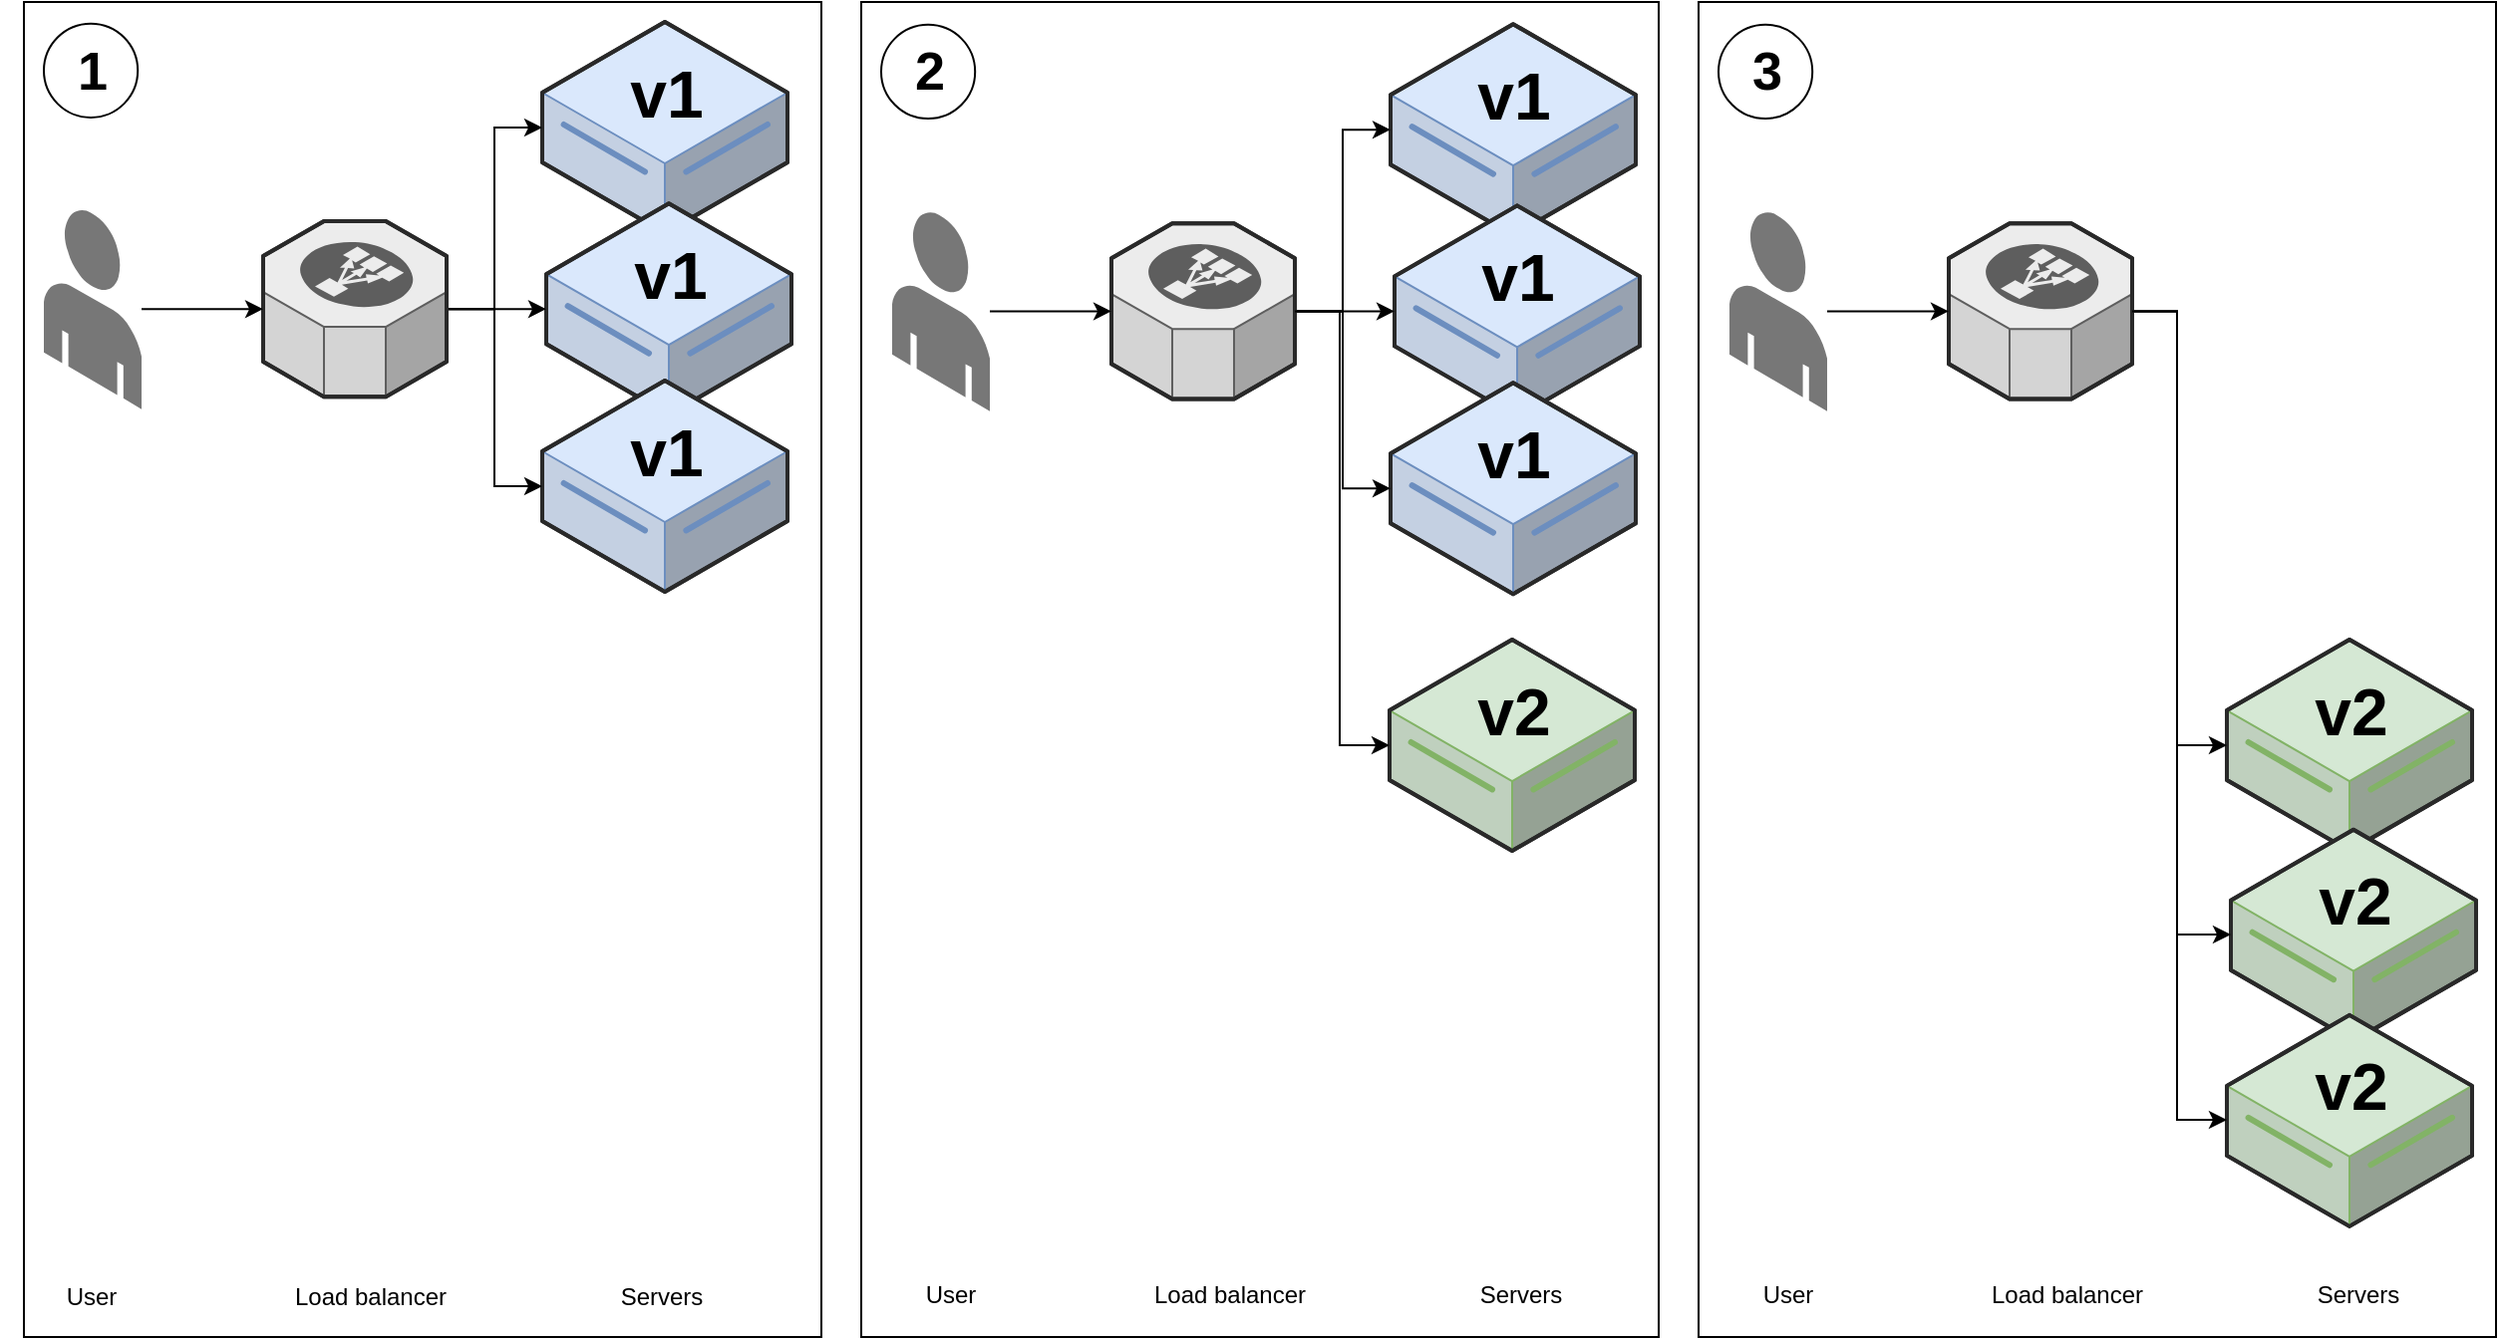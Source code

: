 <mxfile version="24.4.8" type="device">
  <diagram name="Page-1" id="-ZYCApN5Wwl5NKDxl_Fw">
    <mxGraphModel dx="1434" dy="795" grid="1" gridSize="10" guides="1" tooltips="1" connect="1" arrows="1" fold="1" page="1" pageScale="1" pageWidth="850" pageHeight="1100" math="0" shadow="0">
      <root>
        <mxCell id="0" />
        <mxCell id="1" parent="0" />
        <mxCell id="LBr9hsCO0pmCrkEfYy0i-32" value="" style="group" parent="1" vertex="1" connectable="0">
          <mxGeometry x="40" y="330" width="400" height="670" as="geometry" />
        </mxCell>
        <mxCell id="LBr9hsCO0pmCrkEfYy0i-30" value="" style="rounded=0;whiteSpace=wrap;html=1;fillColor=none;" parent="LBr9hsCO0pmCrkEfYy0i-32" vertex="1">
          <mxGeometry width="400" height="670" as="geometry" />
        </mxCell>
        <mxCell id="LBr9hsCO0pmCrkEfYy0i-31" value="1" style="ellipse;whiteSpace=wrap;html=1;aspect=fixed;fontSize=27;fontStyle=1;spacing=2;spacingLeft=2;spacingTop=1;" parent="LBr9hsCO0pmCrkEfYy0i-32" vertex="1">
          <mxGeometry x="10" y="10.881" width="47.103" height="47.103" as="geometry" />
        </mxCell>
        <mxCell id="LBr9hsCO0pmCrkEfYy0i-33" value="Servers" style="text;html=1;align=center;verticalAlign=middle;whiteSpace=wrap;rounded=0;" parent="LBr9hsCO0pmCrkEfYy0i-32" vertex="1">
          <mxGeometry x="290" y="634.999" width="60" height="29.92" as="geometry" />
        </mxCell>
        <mxCell id="LBr9hsCO0pmCrkEfYy0i-34" value="Load balancer" style="text;html=1;align=center;verticalAlign=middle;whiteSpace=wrap;rounded=0;" parent="LBr9hsCO0pmCrkEfYy0i-32" vertex="1">
          <mxGeometry x="129" y="635" width="90" height="29.92" as="geometry" />
        </mxCell>
        <mxCell id="LBr9hsCO0pmCrkEfYy0i-35" value="User" style="text;html=1;align=center;verticalAlign=middle;whiteSpace=wrap;rounded=0;" parent="LBr9hsCO0pmCrkEfYy0i-32" vertex="1">
          <mxGeometry x="-11.45" y="635" width="90" height="29.92" as="geometry" />
        </mxCell>
        <mxCell id="LBr9hsCO0pmCrkEfYy0i-1" value="&lt;div style=&quot;font-size: 8px;&quot;&gt;&lt;font style=&quot;font-size: 8px;&quot;&gt;&lt;br style=&quot;&quot;&gt;&lt;/font&gt;&lt;/div&gt;v1" style="verticalLabelPosition=middle;html=1;verticalAlign=top;strokeWidth=1;align=center;outlineConnect=0;dashed=0;outlineConnect=0;shape=mxgraph.aws3d.dataServer;strokeColor=#6c8ebf;aspect=fixed;fillColor=#dae8fc;labelPosition=center;fontStyle=1;fontSize=33;" parent="1" vertex="1">
          <mxGeometry x="300" y="340" width="123" height="106" as="geometry" />
        </mxCell>
        <mxCell id="LBr9hsCO0pmCrkEfYy0i-4" value="&lt;div style=&quot;font-size: 8px;&quot;&gt;&lt;font style=&quot;font-size: 8px;&quot;&gt;&lt;br style=&quot;&quot;&gt;&lt;/font&gt;&lt;/div&gt;v1" style="verticalLabelPosition=middle;html=1;verticalAlign=top;strokeWidth=1;align=center;outlineConnect=0;dashed=0;outlineConnect=0;shape=mxgraph.aws3d.dataServer;strokeColor=#6c8ebf;aspect=fixed;fillColor=#dae8fc;labelPosition=center;fontStyle=1;fontSize=33;" parent="1" vertex="1">
          <mxGeometry x="302" y="431.09" width="123" height="106" as="geometry" />
        </mxCell>
        <mxCell id="LBr9hsCO0pmCrkEfYy0i-5" value="&lt;div style=&quot;font-size: 8px;&quot;&gt;&lt;font style=&quot;font-size: 8px;&quot;&gt;&lt;br style=&quot;&quot;&gt;&lt;/font&gt;&lt;/div&gt;v1" style="verticalLabelPosition=middle;html=1;verticalAlign=top;strokeWidth=1;align=center;outlineConnect=0;dashed=0;outlineConnect=0;shape=mxgraph.aws3d.dataServer;strokeColor=#6c8ebf;aspect=fixed;fillColor=#dae8fc;labelPosition=center;fontStyle=1;fontSize=33;" parent="1" vertex="1">
          <mxGeometry x="300" y="520" width="123" height="106" as="geometry" />
        </mxCell>
        <mxCell id="LBr9hsCO0pmCrkEfYy0i-9" style="edgeStyle=orthogonalEdgeStyle;rounded=0;orthogonalLoop=1;jettySize=auto;html=1;" parent="1" source="LBr9hsCO0pmCrkEfYy0i-6" target="LBr9hsCO0pmCrkEfYy0i-1" edge="1">
          <mxGeometry relative="1" as="geometry" />
        </mxCell>
        <mxCell id="LBr9hsCO0pmCrkEfYy0i-10" style="edgeStyle=orthogonalEdgeStyle;rounded=0;orthogonalLoop=1;jettySize=auto;html=1;" parent="1" source="LBr9hsCO0pmCrkEfYy0i-6" target="LBr9hsCO0pmCrkEfYy0i-4" edge="1">
          <mxGeometry relative="1" as="geometry" />
        </mxCell>
        <mxCell id="LBr9hsCO0pmCrkEfYy0i-11" style="edgeStyle=orthogonalEdgeStyle;rounded=0;orthogonalLoop=1;jettySize=auto;html=1;" parent="1" source="LBr9hsCO0pmCrkEfYy0i-6" target="LBr9hsCO0pmCrkEfYy0i-5" edge="1">
          <mxGeometry relative="1" as="geometry" />
        </mxCell>
        <mxCell id="LBr9hsCO0pmCrkEfYy0i-6" value="" style="verticalLabelPosition=bottom;html=1;verticalAlign=top;strokeWidth=1;align=center;outlineConnect=0;dashed=0;outlineConnect=0;shape=mxgraph.aws3d.elasticLoadBalancing;fillColor=#ECECEC;strokeColor=#5E5E5E;aspect=fixed;" parent="1" vertex="1">
          <mxGeometry x="160" y="440.01" width="92" height="88.17" as="geometry" />
        </mxCell>
        <mxCell id="LBr9hsCO0pmCrkEfYy0i-8" style="edgeStyle=orthogonalEdgeStyle;rounded=0;orthogonalLoop=1;jettySize=auto;html=1;" parent="1" source="LBr9hsCO0pmCrkEfYy0i-7" target="LBr9hsCO0pmCrkEfYy0i-6" edge="1">
          <mxGeometry relative="1" as="geometry" />
        </mxCell>
        <mxCell id="LBr9hsCO0pmCrkEfYy0i-7" value="" style="verticalLabelPosition=bottom;html=1;verticalAlign=top;strokeWidth=1;align=center;outlineConnect=0;dashed=0;outlineConnect=0;shape=mxgraph.aws3d.end_user;strokeColor=none;fillColor=#777777;aspect=fixed;" parent="1" vertex="1">
          <mxGeometry x="50" y="433.86" width="49" height="100.46" as="geometry" />
        </mxCell>
        <mxCell id="LBr9hsCO0pmCrkEfYy0i-36" value="" style="group" parent="1" vertex="1" connectable="0">
          <mxGeometry x="460" y="330" width="400" height="670" as="geometry" />
        </mxCell>
        <mxCell id="LBr9hsCO0pmCrkEfYy0i-37" value="" style="rounded=0;whiteSpace=wrap;html=1;fillColor=none;" parent="LBr9hsCO0pmCrkEfYy0i-36" vertex="1">
          <mxGeometry width="400" height="670" as="geometry" />
        </mxCell>
        <mxCell id="LBr9hsCO0pmCrkEfYy0i-38" value="2" style="ellipse;whiteSpace=wrap;html=1;aspect=fixed;fontSize=27;fontStyle=1;spacing=2;spacingLeft=2;spacingTop=1;" parent="LBr9hsCO0pmCrkEfYy0i-36" vertex="1">
          <mxGeometry x="10" y="11.391" width="47.103" height="47.103" as="geometry" />
        </mxCell>
        <mxCell id="LBr9hsCO0pmCrkEfYy0i-39" value="Servers" style="text;html=1;align=center;verticalAlign=middle;whiteSpace=wrap;rounded=0;" parent="LBr9hsCO0pmCrkEfYy0i-36" vertex="1">
          <mxGeometry x="301.45" y="633.707" width="60" height="31.322" as="geometry" />
        </mxCell>
        <mxCell id="LBr9hsCO0pmCrkEfYy0i-40" value="Load balancer" style="text;html=1;align=center;verticalAlign=middle;whiteSpace=wrap;rounded=0;" parent="LBr9hsCO0pmCrkEfYy0i-36" vertex="1">
          <mxGeometry x="140.45" y="633.708" width="90" height="31.323" as="geometry" />
        </mxCell>
        <mxCell id="LBr9hsCO0pmCrkEfYy0i-41" value="User" style="text;html=1;align=center;verticalAlign=middle;whiteSpace=wrap;rounded=0;" parent="LBr9hsCO0pmCrkEfYy0i-36" vertex="1">
          <mxGeometry y="633.708" width="90" height="31.323" as="geometry" />
        </mxCell>
        <mxCell id="uBw3s3g_Egiud1kMh2EL-10" value="&lt;div style=&quot;font-size: 8px;&quot;&gt;&lt;font style=&quot;font-size: 8px;&quot;&gt;&lt;br style=&quot;&quot;&gt;&lt;/font&gt;&lt;/div&gt;v2" style="verticalLabelPosition=middle;html=1;verticalAlign=top;strokeWidth=1;align=center;outlineConnect=0;dashed=0;outlineConnect=0;shape=mxgraph.aws3d.dataServer;strokeColor=#82b366;aspect=fixed;fillColor=#d5e8d4;labelPosition=center;fontStyle=1;fontSize=33;" parent="LBr9hsCO0pmCrkEfYy0i-36" vertex="1">
          <mxGeometry x="265" y="320.004" width="123" height="106" as="geometry" />
        </mxCell>
        <mxCell id="uBw3s3g_Egiud1kMh2EL-13" value="&lt;div style=&quot;font-size: 8px;&quot;&gt;&lt;font style=&quot;font-size: 8px;&quot;&gt;&lt;br style=&quot;&quot;&gt;&lt;/font&gt;&lt;/div&gt;v1" style="verticalLabelPosition=middle;html=1;verticalAlign=top;strokeWidth=1;align=center;outlineConnect=0;dashed=0;outlineConnect=0;shape=mxgraph.aws3d.dataServer;strokeColor=#6c8ebf;aspect=fixed;fillColor=#dae8fc;labelPosition=center;fontStyle=1;fontSize=33;" parent="1" vertex="1">
          <mxGeometry x="725.5" y="341.1" width="123" height="106" as="geometry" />
        </mxCell>
        <mxCell id="uBw3s3g_Egiud1kMh2EL-14" value="&lt;div style=&quot;font-size: 8px;&quot;&gt;&lt;font style=&quot;font-size: 8px;&quot;&gt;&lt;br style=&quot;&quot;&gt;&lt;/font&gt;&lt;/div&gt;v1" style="verticalLabelPosition=middle;html=1;verticalAlign=top;strokeWidth=1;align=center;outlineConnect=0;dashed=0;outlineConnect=0;shape=mxgraph.aws3d.dataServer;strokeColor=#6c8ebf;aspect=fixed;fillColor=#dae8fc;labelPosition=center;fontStyle=1;fontSize=33;" parent="1" vertex="1">
          <mxGeometry x="727.5" y="432.19" width="123" height="106" as="geometry" />
        </mxCell>
        <mxCell id="uBw3s3g_Egiud1kMh2EL-15" value="&lt;div style=&quot;font-size: 8px;&quot;&gt;&lt;font style=&quot;font-size: 8px;&quot;&gt;&lt;br style=&quot;&quot;&gt;&lt;/font&gt;&lt;/div&gt;v1" style="verticalLabelPosition=middle;html=1;verticalAlign=top;strokeWidth=1;align=center;outlineConnect=0;dashed=0;outlineConnect=0;shape=mxgraph.aws3d.dataServer;strokeColor=#6c8ebf;aspect=fixed;fillColor=#dae8fc;labelPosition=center;fontStyle=1;fontSize=33;" parent="1" vertex="1">
          <mxGeometry x="725.5" y="521.1" width="123" height="106" as="geometry" />
        </mxCell>
        <mxCell id="uBw3s3g_Egiud1kMh2EL-16" style="edgeStyle=orthogonalEdgeStyle;rounded=0;orthogonalLoop=1;jettySize=auto;html=1;" parent="1" source="uBw3s3g_Egiud1kMh2EL-19" target="uBw3s3g_Egiud1kMh2EL-13" edge="1">
          <mxGeometry relative="1" as="geometry" />
        </mxCell>
        <mxCell id="uBw3s3g_Egiud1kMh2EL-17" style="edgeStyle=orthogonalEdgeStyle;rounded=0;orthogonalLoop=1;jettySize=auto;html=1;" parent="1" source="uBw3s3g_Egiud1kMh2EL-19" target="uBw3s3g_Egiud1kMh2EL-14" edge="1">
          <mxGeometry relative="1" as="geometry" />
        </mxCell>
        <mxCell id="uBw3s3g_Egiud1kMh2EL-18" style="edgeStyle=orthogonalEdgeStyle;rounded=0;orthogonalLoop=1;jettySize=auto;html=1;" parent="1" source="uBw3s3g_Egiud1kMh2EL-19" target="uBw3s3g_Egiud1kMh2EL-15" edge="1">
          <mxGeometry relative="1" as="geometry" />
        </mxCell>
        <mxCell id="uBw3s3g_Egiud1kMh2EL-19" value="" style="verticalLabelPosition=bottom;html=1;verticalAlign=top;strokeWidth=1;align=center;outlineConnect=0;dashed=0;outlineConnect=0;shape=mxgraph.aws3d.elasticLoadBalancing;fillColor=#ECECEC;strokeColor=#5E5E5E;aspect=fixed;" parent="1" vertex="1">
          <mxGeometry x="585.5" y="441.11" width="92" height="88.17" as="geometry" />
        </mxCell>
        <mxCell id="uBw3s3g_Egiud1kMh2EL-20" style="edgeStyle=orthogonalEdgeStyle;rounded=0;orthogonalLoop=1;jettySize=auto;html=1;" parent="1" source="uBw3s3g_Egiud1kMh2EL-21" target="uBw3s3g_Egiud1kMh2EL-19" edge="1">
          <mxGeometry relative="1" as="geometry" />
        </mxCell>
        <mxCell id="uBw3s3g_Egiud1kMh2EL-21" value="" style="verticalLabelPosition=bottom;html=1;verticalAlign=top;strokeWidth=1;align=center;outlineConnect=0;dashed=0;outlineConnect=0;shape=mxgraph.aws3d.end_user;strokeColor=none;fillColor=#777777;aspect=fixed;" parent="1" vertex="1">
          <mxGeometry x="475.5" y="434.96" width="49" height="100.46" as="geometry" />
        </mxCell>
        <mxCell id="uBw3s3g_Egiud1kMh2EL-23" style="edgeStyle=orthogonalEdgeStyle;rounded=0;orthogonalLoop=1;jettySize=auto;html=1;" parent="1" source="uBw3s3g_Egiud1kMh2EL-19" target="uBw3s3g_Egiud1kMh2EL-10" edge="1">
          <mxGeometry relative="1" as="geometry">
            <mxPoint x="679.5" y="485.201" as="sourcePoint" />
            <mxPoint x="727" y="703" as="targetPoint" />
            <Array as="points">
              <mxPoint x="700" y="485" />
              <mxPoint x="700" y="703" />
            </Array>
          </mxGeometry>
        </mxCell>
        <mxCell id="uBw3s3g_Egiud1kMh2EL-26" value="" style="group" parent="1" vertex="1" connectable="0">
          <mxGeometry x="880" y="330" width="400" height="670" as="geometry" />
        </mxCell>
        <mxCell id="uBw3s3g_Egiud1kMh2EL-27" value="" style="rounded=0;whiteSpace=wrap;html=1;fillColor=none;" parent="uBw3s3g_Egiud1kMh2EL-26" vertex="1">
          <mxGeometry width="400" height="670" as="geometry" />
        </mxCell>
        <mxCell id="uBw3s3g_Egiud1kMh2EL-28" value="3" style="ellipse;whiteSpace=wrap;html=1;aspect=fixed;fontSize=27;fontStyle=1;spacing=2;spacingLeft=2;spacingTop=1;" parent="uBw3s3g_Egiud1kMh2EL-26" vertex="1">
          <mxGeometry x="10" y="11.391" width="47.103" height="47.103" as="geometry" />
        </mxCell>
        <mxCell id="uBw3s3g_Egiud1kMh2EL-29" value="Servers" style="text;html=1;align=center;verticalAlign=middle;whiteSpace=wrap;rounded=0;" parent="uBw3s3g_Egiud1kMh2EL-26" vertex="1">
          <mxGeometry x="301.45" y="633.707" width="60" height="31.322" as="geometry" />
        </mxCell>
        <mxCell id="uBw3s3g_Egiud1kMh2EL-30" value="Load balancer" style="text;html=1;align=center;verticalAlign=middle;whiteSpace=wrap;rounded=0;" parent="uBw3s3g_Egiud1kMh2EL-26" vertex="1">
          <mxGeometry x="140.45" y="633.708" width="90" height="31.323" as="geometry" />
        </mxCell>
        <mxCell id="uBw3s3g_Egiud1kMh2EL-31" value="User" style="text;html=1;align=center;verticalAlign=middle;whiteSpace=wrap;rounded=0;" parent="uBw3s3g_Egiud1kMh2EL-26" vertex="1">
          <mxGeometry y="633.708" width="90" height="31.323" as="geometry" />
        </mxCell>
        <mxCell id="uBw3s3g_Egiud1kMh2EL-32" value="&lt;div style=&quot;font-size: 8px;&quot;&gt;&lt;font style=&quot;font-size: 8px;&quot;&gt;&lt;br style=&quot;&quot;&gt;&lt;/font&gt;&lt;/div&gt;v2" style="verticalLabelPosition=middle;html=1;verticalAlign=top;strokeWidth=1;align=center;outlineConnect=0;dashed=0;outlineConnect=0;shape=mxgraph.aws3d.dataServer;strokeColor=#82b366;aspect=fixed;fillColor=#d5e8d4;labelPosition=center;fontStyle=1;fontSize=33;" parent="uBw3s3g_Egiud1kMh2EL-26" vertex="1">
          <mxGeometry x="265" y="320.004" width="123" height="106" as="geometry" />
        </mxCell>
        <mxCell id="uBw3s3g_Egiud1kMh2EL-33" value="&lt;div style=&quot;font-size: 8px;&quot;&gt;&lt;font style=&quot;font-size: 8px;&quot;&gt;&lt;br style=&quot;&quot;&gt;&lt;/font&gt;&lt;/div&gt;v2" style="verticalLabelPosition=middle;html=1;verticalAlign=top;strokeWidth=1;align=center;outlineConnect=0;dashed=0;outlineConnect=0;shape=mxgraph.aws3d.dataServer;strokeColor=#82b366;aspect=fixed;fillColor=#d5e8d4;labelPosition=center;fontStyle=1;fontSize=33;" parent="uBw3s3g_Egiud1kMh2EL-26" vertex="1">
          <mxGeometry x="267" y="415.364" width="123" height="106" as="geometry" />
        </mxCell>
        <mxCell id="uBw3s3g_Egiud1kMh2EL-34" value="&lt;div style=&quot;font-size: 8px;&quot;&gt;&lt;font style=&quot;font-size: 8px;&quot;&gt;&lt;br style=&quot;&quot;&gt;&lt;/font&gt;&lt;/div&gt;v2" style="verticalLabelPosition=middle;html=1;verticalAlign=top;strokeWidth=1;align=center;outlineConnect=0;dashed=0;outlineConnect=0;shape=mxgraph.aws3d.dataServer;strokeColor=#82b366;aspect=fixed;fillColor=#d5e8d4;labelPosition=center;fontStyle=1;fontSize=33;" parent="uBw3s3g_Egiud1kMh2EL-26" vertex="1">
          <mxGeometry x="265" y="508.441" width="123" height="106" as="geometry" />
        </mxCell>
        <mxCell id="uBw3s3g_Egiud1kMh2EL-41" style="edgeStyle=orthogonalEdgeStyle;rounded=0;orthogonalLoop=1;jettySize=auto;html=1;" parent="1" source="uBw3s3g_Egiud1kMh2EL-43" target="uBw3s3g_Egiud1kMh2EL-33" edge="1">
          <mxGeometry relative="1" as="geometry">
            <Array as="points">
              <mxPoint x="1120" y="485" />
              <mxPoint x="1120" y="798" />
            </Array>
          </mxGeometry>
        </mxCell>
        <mxCell id="uBw3s3g_Egiud1kMh2EL-42" style="edgeStyle=orthogonalEdgeStyle;rounded=0;orthogonalLoop=1;jettySize=auto;html=1;" parent="1" source="uBw3s3g_Egiud1kMh2EL-43" target="uBw3s3g_Egiud1kMh2EL-34" edge="1">
          <mxGeometry relative="1" as="geometry">
            <Array as="points">
              <mxPoint x="1120" y="485" />
              <mxPoint x="1120" y="891" />
            </Array>
          </mxGeometry>
        </mxCell>
        <mxCell id="uBw3s3g_Egiud1kMh2EL-43" value="" style="verticalLabelPosition=bottom;html=1;verticalAlign=top;strokeWidth=1;align=center;outlineConnect=0;dashed=0;outlineConnect=0;shape=mxgraph.aws3d.elasticLoadBalancing;fillColor=#ECECEC;strokeColor=#5E5E5E;aspect=fixed;" parent="1" vertex="1">
          <mxGeometry x="1005.5" y="441.11" width="92" height="88.17" as="geometry" />
        </mxCell>
        <mxCell id="uBw3s3g_Egiud1kMh2EL-44" style="edgeStyle=orthogonalEdgeStyle;rounded=0;orthogonalLoop=1;jettySize=auto;html=1;" parent="1" source="uBw3s3g_Egiud1kMh2EL-45" target="uBw3s3g_Egiud1kMh2EL-43" edge="1">
          <mxGeometry relative="1" as="geometry" />
        </mxCell>
        <mxCell id="uBw3s3g_Egiud1kMh2EL-45" value="" style="verticalLabelPosition=bottom;html=1;verticalAlign=top;strokeWidth=1;align=center;outlineConnect=0;dashed=0;outlineConnect=0;shape=mxgraph.aws3d.end_user;strokeColor=none;fillColor=#777777;aspect=fixed;" parent="1" vertex="1">
          <mxGeometry x="895.5" y="434.96" width="49" height="100.46" as="geometry" />
        </mxCell>
        <mxCell id="uBw3s3g_Egiud1kMh2EL-46" style="edgeStyle=orthogonalEdgeStyle;rounded=0;orthogonalLoop=1;jettySize=auto;html=1;" parent="1" source="uBw3s3g_Egiud1kMh2EL-43" target="uBw3s3g_Egiud1kMh2EL-32" edge="1">
          <mxGeometry relative="1" as="geometry">
            <mxPoint x="1099.5" y="485.201" as="sourcePoint" />
            <mxPoint x="1147" y="703" as="targetPoint" />
            <Array as="points">
              <mxPoint x="1120" y="485" />
              <mxPoint x="1120" y="703" />
            </Array>
          </mxGeometry>
        </mxCell>
      </root>
    </mxGraphModel>
  </diagram>
</mxfile>
